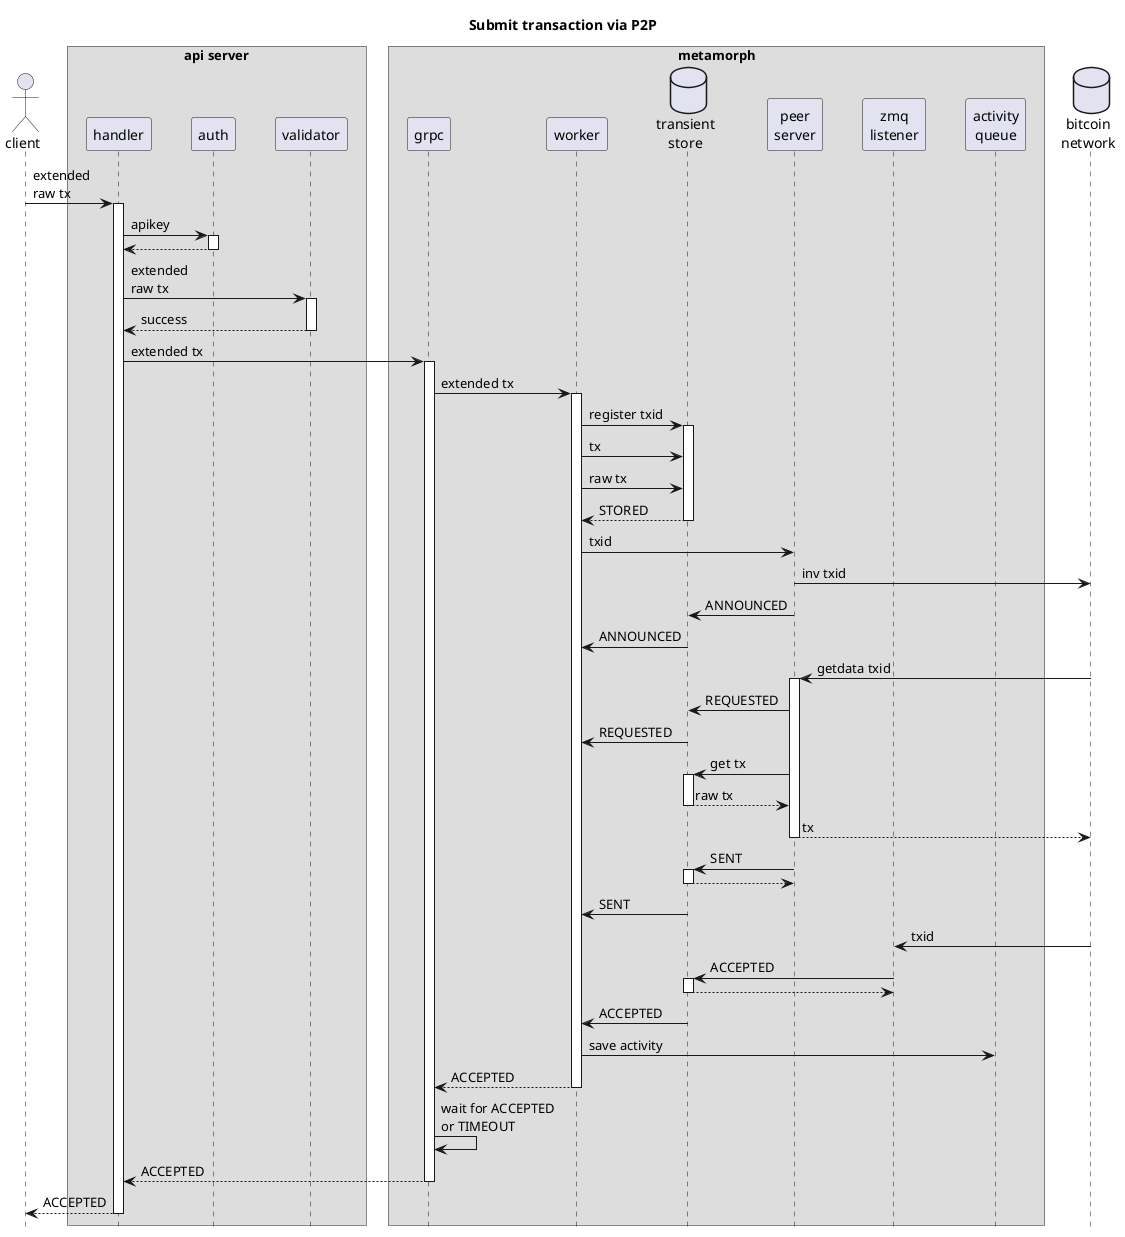 @startuml
hide footbox
skinparam ParticipantPadding 15
skinparam BoxPadding 10

actor "client" as tx

box api server
participant handler
participant auth
participant validator
end box

box metamorph
participant grpc
participant worker
database "transient\nstore" as store
participant "peer\nserver" as peer
participant "zmq\nlistener" as zmq
participant "activity\nqueue" as aqueue
end box

database "bitcoin\nnetwork" as bsv


title Submit transaction via P2P

tx -> handler ++: extended\nraw tx 

  handler -> auth ++: apikey
  return

  handler -> validator ++: extended\nraw tx
  return success

  handler -> grpc ++: extended tx

    grpc -> worker ++: extended tx
      worker -> store++: register txid
      worker -> store: tx
      worker -> store: raw tx
    return STORED

    worker -> peer: txid

    peer -> bsv: inv txid
    peer -> store: ANNOUNCED

    store -> worker: ANNOUNCED


    bsv -> peer++: getdata txid
      peer -> store: REQUESTED
      store -> worker: REQUESTED
      peer -> store ++ : get tx
      return raw tx
      
    return tx
      
    peer -> store ++: SENT
    return
    
    store -> worker: SENT


  
    bsv -> zmq: txid
    zmq -> store++: ACCEPTED
    return

    store -> worker: ACCEPTED

    worker -> aqueue: save activity
    return ACCEPTED


  grpc -> grpc: wait for ACCEPTED\nor TIMEOUT
    
  return ACCEPTED

  
  
return ACCEPTED

@enduml
